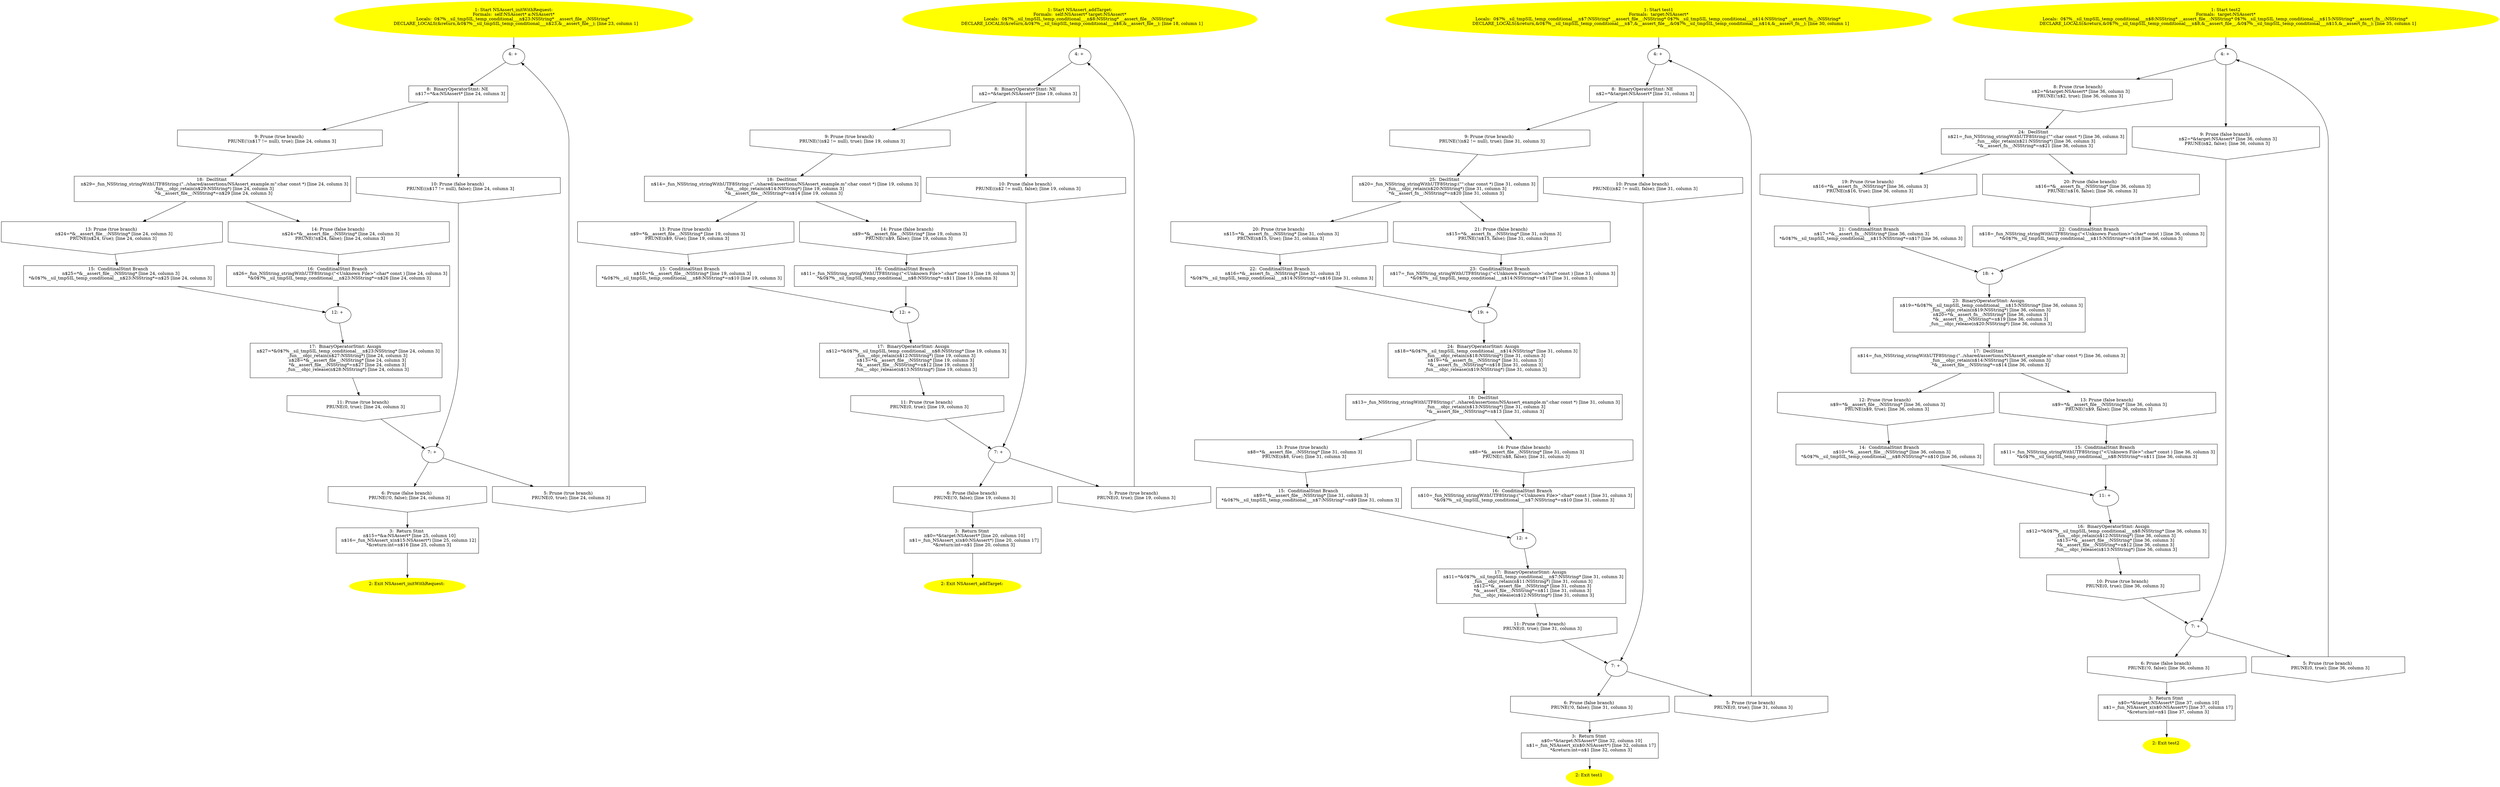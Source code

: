 /* @generated */
digraph iCFG {
"initWithRequest:#NSAssert#instance.aa6bdc90db5d0e020b6778cefe9a011f_1" [label="1: Start NSAssert_initWithRequest:\nFormals:  self:NSAssert* a:NSAssert*\nLocals:  0$?%__sil_tmpSIL_temp_conditional___n$23:NSString* __assert_file__:NSString* \n   DECLARE_LOCALS(&return,&0$?%__sil_tmpSIL_temp_conditional___n$23,&__assert_file__); [line 23, column 1]\n " color=yellow style=filled]
	

	 "initWithRequest:#NSAssert#instance.aa6bdc90db5d0e020b6778cefe9a011f_1" -> "initWithRequest:#NSAssert#instance.aa6bdc90db5d0e020b6778cefe9a011f_4" ;
"initWithRequest:#NSAssert#instance.aa6bdc90db5d0e020b6778cefe9a011f_2" [label="2: Exit NSAssert_initWithRequest: \n  " color=yellow style=filled]
	

"initWithRequest:#NSAssert#instance.aa6bdc90db5d0e020b6778cefe9a011f_3" [label="3:  Return Stmt \n   n$15=*&a:NSAssert* [line 25, column 10]\n  n$16=_fun_NSAssert_x(n$15:NSAssert*) [line 25, column 12]\n  *&return:int=n$16 [line 25, column 3]\n " shape="box"]
	

	 "initWithRequest:#NSAssert#instance.aa6bdc90db5d0e020b6778cefe9a011f_3" -> "initWithRequest:#NSAssert#instance.aa6bdc90db5d0e020b6778cefe9a011f_2" ;
"initWithRequest:#NSAssert#instance.aa6bdc90db5d0e020b6778cefe9a011f_4" [label="4: + \n  " ]
	

	 "initWithRequest:#NSAssert#instance.aa6bdc90db5d0e020b6778cefe9a011f_4" -> "initWithRequest:#NSAssert#instance.aa6bdc90db5d0e020b6778cefe9a011f_8" ;
"initWithRequest:#NSAssert#instance.aa6bdc90db5d0e020b6778cefe9a011f_5" [label="5: Prune (true branch) \n   PRUNE(0, true); [line 24, column 3]\n " shape="invhouse"]
	

	 "initWithRequest:#NSAssert#instance.aa6bdc90db5d0e020b6778cefe9a011f_5" -> "initWithRequest:#NSAssert#instance.aa6bdc90db5d0e020b6778cefe9a011f_4" ;
"initWithRequest:#NSAssert#instance.aa6bdc90db5d0e020b6778cefe9a011f_6" [label="6: Prune (false branch) \n   PRUNE(!0, false); [line 24, column 3]\n " shape="invhouse"]
	

	 "initWithRequest:#NSAssert#instance.aa6bdc90db5d0e020b6778cefe9a011f_6" -> "initWithRequest:#NSAssert#instance.aa6bdc90db5d0e020b6778cefe9a011f_3" ;
"initWithRequest:#NSAssert#instance.aa6bdc90db5d0e020b6778cefe9a011f_7" [label="7: + \n  " ]
	

	 "initWithRequest:#NSAssert#instance.aa6bdc90db5d0e020b6778cefe9a011f_7" -> "initWithRequest:#NSAssert#instance.aa6bdc90db5d0e020b6778cefe9a011f_5" ;
	 "initWithRequest:#NSAssert#instance.aa6bdc90db5d0e020b6778cefe9a011f_7" -> "initWithRequest:#NSAssert#instance.aa6bdc90db5d0e020b6778cefe9a011f_6" ;
"initWithRequest:#NSAssert#instance.aa6bdc90db5d0e020b6778cefe9a011f_8" [label="8:  BinaryOperatorStmt: NE \n   n$17=*&a:NSAssert* [line 24, column 3]\n " shape="box"]
	

	 "initWithRequest:#NSAssert#instance.aa6bdc90db5d0e020b6778cefe9a011f_8" -> "initWithRequest:#NSAssert#instance.aa6bdc90db5d0e020b6778cefe9a011f_9" ;
	 "initWithRequest:#NSAssert#instance.aa6bdc90db5d0e020b6778cefe9a011f_8" -> "initWithRequest:#NSAssert#instance.aa6bdc90db5d0e020b6778cefe9a011f_10" ;
"initWithRequest:#NSAssert#instance.aa6bdc90db5d0e020b6778cefe9a011f_9" [label="9: Prune (true branch) \n   PRUNE(!(n$17 != null), true); [line 24, column 3]\n " shape="invhouse"]
	

	 "initWithRequest:#NSAssert#instance.aa6bdc90db5d0e020b6778cefe9a011f_9" -> "initWithRequest:#NSAssert#instance.aa6bdc90db5d0e020b6778cefe9a011f_18" ;
"initWithRequest:#NSAssert#instance.aa6bdc90db5d0e020b6778cefe9a011f_10" [label="10: Prune (false branch) \n   PRUNE((n$17 != null), false); [line 24, column 3]\n " shape="invhouse"]
	

	 "initWithRequest:#NSAssert#instance.aa6bdc90db5d0e020b6778cefe9a011f_10" -> "initWithRequest:#NSAssert#instance.aa6bdc90db5d0e020b6778cefe9a011f_7" ;
"initWithRequest:#NSAssert#instance.aa6bdc90db5d0e020b6778cefe9a011f_11" [label="11: Prune (true branch) \n   PRUNE(0, true); [line 24, column 3]\n " shape="invhouse"]
	

	 "initWithRequest:#NSAssert#instance.aa6bdc90db5d0e020b6778cefe9a011f_11" -> "initWithRequest:#NSAssert#instance.aa6bdc90db5d0e020b6778cefe9a011f_7" ;
"initWithRequest:#NSAssert#instance.aa6bdc90db5d0e020b6778cefe9a011f_12" [label="12: + \n  " ]
	

	 "initWithRequest:#NSAssert#instance.aa6bdc90db5d0e020b6778cefe9a011f_12" -> "initWithRequest:#NSAssert#instance.aa6bdc90db5d0e020b6778cefe9a011f_17" ;
"initWithRequest:#NSAssert#instance.aa6bdc90db5d0e020b6778cefe9a011f_13" [label="13: Prune (true branch) \n   n$24=*&__assert_file__:NSString* [line 24, column 3]\n  PRUNE(n$24, true); [line 24, column 3]\n " shape="invhouse"]
	

	 "initWithRequest:#NSAssert#instance.aa6bdc90db5d0e020b6778cefe9a011f_13" -> "initWithRequest:#NSAssert#instance.aa6bdc90db5d0e020b6778cefe9a011f_15" ;
"initWithRequest:#NSAssert#instance.aa6bdc90db5d0e020b6778cefe9a011f_14" [label="14: Prune (false branch) \n   n$24=*&__assert_file__:NSString* [line 24, column 3]\n  PRUNE(!n$24, false); [line 24, column 3]\n " shape="invhouse"]
	

	 "initWithRequest:#NSAssert#instance.aa6bdc90db5d0e020b6778cefe9a011f_14" -> "initWithRequest:#NSAssert#instance.aa6bdc90db5d0e020b6778cefe9a011f_16" ;
"initWithRequest:#NSAssert#instance.aa6bdc90db5d0e020b6778cefe9a011f_15" [label="15:  ConditinalStmt Branch \n   n$25=*&__assert_file__:NSString* [line 24, column 3]\n  *&0$?%__sil_tmpSIL_temp_conditional___n$23:NSString*=n$25 [line 24, column 3]\n " shape="box"]
	

	 "initWithRequest:#NSAssert#instance.aa6bdc90db5d0e020b6778cefe9a011f_15" -> "initWithRequest:#NSAssert#instance.aa6bdc90db5d0e020b6778cefe9a011f_12" ;
"initWithRequest:#NSAssert#instance.aa6bdc90db5d0e020b6778cefe9a011f_16" [label="16:  ConditinalStmt Branch \n   n$26=_fun_NSString_stringWithUTF8String:(\"<Unknown File>\":char* const ) [line 24, column 3]\n  *&0$?%__sil_tmpSIL_temp_conditional___n$23:NSString*=n$26 [line 24, column 3]\n " shape="box"]
	

	 "initWithRequest:#NSAssert#instance.aa6bdc90db5d0e020b6778cefe9a011f_16" -> "initWithRequest:#NSAssert#instance.aa6bdc90db5d0e020b6778cefe9a011f_12" ;
"initWithRequest:#NSAssert#instance.aa6bdc90db5d0e020b6778cefe9a011f_17" [label="17:  BinaryOperatorStmt: Assign \n   n$27=*&0$?%__sil_tmpSIL_temp_conditional___n$23:NSString* [line 24, column 3]\n  _fun___objc_retain(n$27:NSString*) [line 24, column 3]\n  n$28=*&__assert_file__:NSString* [line 24, column 3]\n  *&__assert_file__:NSString*=n$27 [line 24, column 3]\n  _fun___objc_release(n$28:NSString*) [line 24, column 3]\n " shape="box"]
	

	 "initWithRequest:#NSAssert#instance.aa6bdc90db5d0e020b6778cefe9a011f_17" -> "initWithRequest:#NSAssert#instance.aa6bdc90db5d0e020b6778cefe9a011f_11" ;
"initWithRequest:#NSAssert#instance.aa6bdc90db5d0e020b6778cefe9a011f_18" [label="18:  DeclStmt \n   n$29=_fun_NSString_stringWithUTF8String:(\"../shared/assertions/NSAssert_example.m\":char const *) [line 24, column 3]\n  _fun___objc_retain(n$29:NSString*) [line 24, column 3]\n  *&__assert_file__:NSString*=n$29 [line 24, column 3]\n " shape="box"]
	

	 "initWithRequest:#NSAssert#instance.aa6bdc90db5d0e020b6778cefe9a011f_18" -> "initWithRequest:#NSAssert#instance.aa6bdc90db5d0e020b6778cefe9a011f_13" ;
	 "initWithRequest:#NSAssert#instance.aa6bdc90db5d0e020b6778cefe9a011f_18" -> "initWithRequest:#NSAssert#instance.aa6bdc90db5d0e020b6778cefe9a011f_14" ;
"addTarget:#NSAssert#instance.69cefe4d9cf64204d99f63924a056673_1" [label="1: Start NSAssert_addTarget:\nFormals:  self:NSAssert* target:NSAssert*\nLocals:  0$?%__sil_tmpSIL_temp_conditional___n$8:NSString* __assert_file__:NSString* \n   DECLARE_LOCALS(&return,&0$?%__sil_tmpSIL_temp_conditional___n$8,&__assert_file__); [line 18, column 1]\n " color=yellow style=filled]
	

	 "addTarget:#NSAssert#instance.69cefe4d9cf64204d99f63924a056673_1" -> "addTarget:#NSAssert#instance.69cefe4d9cf64204d99f63924a056673_4" ;
"addTarget:#NSAssert#instance.69cefe4d9cf64204d99f63924a056673_2" [label="2: Exit NSAssert_addTarget: \n  " color=yellow style=filled]
	

"addTarget:#NSAssert#instance.69cefe4d9cf64204d99f63924a056673_3" [label="3:  Return Stmt \n   n$0=*&target:NSAssert* [line 20, column 10]\n  n$1=_fun_NSAssert_x(n$0:NSAssert*) [line 20, column 17]\n  *&return:int=n$1 [line 20, column 3]\n " shape="box"]
	

	 "addTarget:#NSAssert#instance.69cefe4d9cf64204d99f63924a056673_3" -> "addTarget:#NSAssert#instance.69cefe4d9cf64204d99f63924a056673_2" ;
"addTarget:#NSAssert#instance.69cefe4d9cf64204d99f63924a056673_4" [label="4: + \n  " ]
	

	 "addTarget:#NSAssert#instance.69cefe4d9cf64204d99f63924a056673_4" -> "addTarget:#NSAssert#instance.69cefe4d9cf64204d99f63924a056673_8" ;
"addTarget:#NSAssert#instance.69cefe4d9cf64204d99f63924a056673_5" [label="5: Prune (true branch) \n   PRUNE(0, true); [line 19, column 3]\n " shape="invhouse"]
	

	 "addTarget:#NSAssert#instance.69cefe4d9cf64204d99f63924a056673_5" -> "addTarget:#NSAssert#instance.69cefe4d9cf64204d99f63924a056673_4" ;
"addTarget:#NSAssert#instance.69cefe4d9cf64204d99f63924a056673_6" [label="6: Prune (false branch) \n   PRUNE(!0, false); [line 19, column 3]\n " shape="invhouse"]
	

	 "addTarget:#NSAssert#instance.69cefe4d9cf64204d99f63924a056673_6" -> "addTarget:#NSAssert#instance.69cefe4d9cf64204d99f63924a056673_3" ;
"addTarget:#NSAssert#instance.69cefe4d9cf64204d99f63924a056673_7" [label="7: + \n  " ]
	

	 "addTarget:#NSAssert#instance.69cefe4d9cf64204d99f63924a056673_7" -> "addTarget:#NSAssert#instance.69cefe4d9cf64204d99f63924a056673_5" ;
	 "addTarget:#NSAssert#instance.69cefe4d9cf64204d99f63924a056673_7" -> "addTarget:#NSAssert#instance.69cefe4d9cf64204d99f63924a056673_6" ;
"addTarget:#NSAssert#instance.69cefe4d9cf64204d99f63924a056673_8" [label="8:  BinaryOperatorStmt: NE \n   n$2=*&target:NSAssert* [line 19, column 3]\n " shape="box"]
	

	 "addTarget:#NSAssert#instance.69cefe4d9cf64204d99f63924a056673_8" -> "addTarget:#NSAssert#instance.69cefe4d9cf64204d99f63924a056673_9" ;
	 "addTarget:#NSAssert#instance.69cefe4d9cf64204d99f63924a056673_8" -> "addTarget:#NSAssert#instance.69cefe4d9cf64204d99f63924a056673_10" ;
"addTarget:#NSAssert#instance.69cefe4d9cf64204d99f63924a056673_9" [label="9: Prune (true branch) \n   PRUNE(!(n$2 != null), true); [line 19, column 3]\n " shape="invhouse"]
	

	 "addTarget:#NSAssert#instance.69cefe4d9cf64204d99f63924a056673_9" -> "addTarget:#NSAssert#instance.69cefe4d9cf64204d99f63924a056673_18" ;
"addTarget:#NSAssert#instance.69cefe4d9cf64204d99f63924a056673_10" [label="10: Prune (false branch) \n   PRUNE((n$2 != null), false); [line 19, column 3]\n " shape="invhouse"]
	

	 "addTarget:#NSAssert#instance.69cefe4d9cf64204d99f63924a056673_10" -> "addTarget:#NSAssert#instance.69cefe4d9cf64204d99f63924a056673_7" ;
"addTarget:#NSAssert#instance.69cefe4d9cf64204d99f63924a056673_11" [label="11: Prune (true branch) \n   PRUNE(0, true); [line 19, column 3]\n " shape="invhouse"]
	

	 "addTarget:#NSAssert#instance.69cefe4d9cf64204d99f63924a056673_11" -> "addTarget:#NSAssert#instance.69cefe4d9cf64204d99f63924a056673_7" ;
"addTarget:#NSAssert#instance.69cefe4d9cf64204d99f63924a056673_12" [label="12: + \n  " ]
	

	 "addTarget:#NSAssert#instance.69cefe4d9cf64204d99f63924a056673_12" -> "addTarget:#NSAssert#instance.69cefe4d9cf64204d99f63924a056673_17" ;
"addTarget:#NSAssert#instance.69cefe4d9cf64204d99f63924a056673_13" [label="13: Prune (true branch) \n   n$9=*&__assert_file__:NSString* [line 19, column 3]\n  PRUNE(n$9, true); [line 19, column 3]\n " shape="invhouse"]
	

	 "addTarget:#NSAssert#instance.69cefe4d9cf64204d99f63924a056673_13" -> "addTarget:#NSAssert#instance.69cefe4d9cf64204d99f63924a056673_15" ;
"addTarget:#NSAssert#instance.69cefe4d9cf64204d99f63924a056673_14" [label="14: Prune (false branch) \n   n$9=*&__assert_file__:NSString* [line 19, column 3]\n  PRUNE(!n$9, false); [line 19, column 3]\n " shape="invhouse"]
	

	 "addTarget:#NSAssert#instance.69cefe4d9cf64204d99f63924a056673_14" -> "addTarget:#NSAssert#instance.69cefe4d9cf64204d99f63924a056673_16" ;
"addTarget:#NSAssert#instance.69cefe4d9cf64204d99f63924a056673_15" [label="15:  ConditinalStmt Branch \n   n$10=*&__assert_file__:NSString* [line 19, column 3]\n  *&0$?%__sil_tmpSIL_temp_conditional___n$8:NSString*=n$10 [line 19, column 3]\n " shape="box"]
	

	 "addTarget:#NSAssert#instance.69cefe4d9cf64204d99f63924a056673_15" -> "addTarget:#NSAssert#instance.69cefe4d9cf64204d99f63924a056673_12" ;
"addTarget:#NSAssert#instance.69cefe4d9cf64204d99f63924a056673_16" [label="16:  ConditinalStmt Branch \n   n$11=_fun_NSString_stringWithUTF8String:(\"<Unknown File>\":char* const ) [line 19, column 3]\n  *&0$?%__sil_tmpSIL_temp_conditional___n$8:NSString*=n$11 [line 19, column 3]\n " shape="box"]
	

	 "addTarget:#NSAssert#instance.69cefe4d9cf64204d99f63924a056673_16" -> "addTarget:#NSAssert#instance.69cefe4d9cf64204d99f63924a056673_12" ;
"addTarget:#NSAssert#instance.69cefe4d9cf64204d99f63924a056673_17" [label="17:  BinaryOperatorStmt: Assign \n   n$12=*&0$?%__sil_tmpSIL_temp_conditional___n$8:NSString* [line 19, column 3]\n  _fun___objc_retain(n$12:NSString*) [line 19, column 3]\n  n$13=*&__assert_file__:NSString* [line 19, column 3]\n  *&__assert_file__:NSString*=n$12 [line 19, column 3]\n  _fun___objc_release(n$13:NSString*) [line 19, column 3]\n " shape="box"]
	

	 "addTarget:#NSAssert#instance.69cefe4d9cf64204d99f63924a056673_17" -> "addTarget:#NSAssert#instance.69cefe4d9cf64204d99f63924a056673_11" ;
"addTarget:#NSAssert#instance.69cefe4d9cf64204d99f63924a056673_18" [label="18:  DeclStmt \n   n$14=_fun_NSString_stringWithUTF8String:(\"../shared/assertions/NSAssert_example.m\":char const *) [line 19, column 3]\n  _fun___objc_retain(n$14:NSString*) [line 19, column 3]\n  *&__assert_file__:NSString*=n$14 [line 19, column 3]\n " shape="box"]
	

	 "addTarget:#NSAssert#instance.69cefe4d9cf64204d99f63924a056673_18" -> "addTarget:#NSAssert#instance.69cefe4d9cf64204d99f63924a056673_13" ;
	 "addTarget:#NSAssert#instance.69cefe4d9cf64204d99f63924a056673_18" -> "addTarget:#NSAssert#instance.69cefe4d9cf64204d99f63924a056673_14" ;
"test1.5a105e8b9d40e1329780d62ea2265d8a_1" [label="1: Start test1\nFormals:  target:NSAssert*\nLocals:  0$?%__sil_tmpSIL_temp_conditional___n$7:NSString* __assert_file__:NSString* 0$?%__sil_tmpSIL_temp_conditional___n$14:NSString* __assert_fn__:NSString* \n   DECLARE_LOCALS(&return,&0$?%__sil_tmpSIL_temp_conditional___n$7,&__assert_file__,&0$?%__sil_tmpSIL_temp_conditional___n$14,&__assert_fn__); [line 30, column 1]\n " color=yellow style=filled]
	

	 "test1.5a105e8b9d40e1329780d62ea2265d8a_1" -> "test1.5a105e8b9d40e1329780d62ea2265d8a_4" ;
"test1.5a105e8b9d40e1329780d62ea2265d8a_2" [label="2: Exit test1 \n  " color=yellow style=filled]
	

"test1.5a105e8b9d40e1329780d62ea2265d8a_3" [label="3:  Return Stmt \n   n$0=*&target:NSAssert* [line 32, column 10]\n  n$1=_fun_NSAssert_x(n$0:NSAssert*) [line 32, column 17]\n  *&return:int=n$1 [line 32, column 3]\n " shape="box"]
	

	 "test1.5a105e8b9d40e1329780d62ea2265d8a_3" -> "test1.5a105e8b9d40e1329780d62ea2265d8a_2" ;
"test1.5a105e8b9d40e1329780d62ea2265d8a_4" [label="4: + \n  " ]
	

	 "test1.5a105e8b9d40e1329780d62ea2265d8a_4" -> "test1.5a105e8b9d40e1329780d62ea2265d8a_8" ;
"test1.5a105e8b9d40e1329780d62ea2265d8a_5" [label="5: Prune (true branch) \n   PRUNE(0, true); [line 31, column 3]\n " shape="invhouse"]
	

	 "test1.5a105e8b9d40e1329780d62ea2265d8a_5" -> "test1.5a105e8b9d40e1329780d62ea2265d8a_4" ;
"test1.5a105e8b9d40e1329780d62ea2265d8a_6" [label="6: Prune (false branch) \n   PRUNE(!0, false); [line 31, column 3]\n " shape="invhouse"]
	

	 "test1.5a105e8b9d40e1329780d62ea2265d8a_6" -> "test1.5a105e8b9d40e1329780d62ea2265d8a_3" ;
"test1.5a105e8b9d40e1329780d62ea2265d8a_7" [label="7: + \n  " ]
	

	 "test1.5a105e8b9d40e1329780d62ea2265d8a_7" -> "test1.5a105e8b9d40e1329780d62ea2265d8a_5" ;
	 "test1.5a105e8b9d40e1329780d62ea2265d8a_7" -> "test1.5a105e8b9d40e1329780d62ea2265d8a_6" ;
"test1.5a105e8b9d40e1329780d62ea2265d8a_8" [label="8:  BinaryOperatorStmt: NE \n   n$2=*&target:NSAssert* [line 31, column 3]\n " shape="box"]
	

	 "test1.5a105e8b9d40e1329780d62ea2265d8a_8" -> "test1.5a105e8b9d40e1329780d62ea2265d8a_9" ;
	 "test1.5a105e8b9d40e1329780d62ea2265d8a_8" -> "test1.5a105e8b9d40e1329780d62ea2265d8a_10" ;
"test1.5a105e8b9d40e1329780d62ea2265d8a_9" [label="9: Prune (true branch) \n   PRUNE(!(n$2 != null), true); [line 31, column 3]\n " shape="invhouse"]
	

	 "test1.5a105e8b9d40e1329780d62ea2265d8a_9" -> "test1.5a105e8b9d40e1329780d62ea2265d8a_25" ;
"test1.5a105e8b9d40e1329780d62ea2265d8a_10" [label="10: Prune (false branch) \n   PRUNE((n$2 != null), false); [line 31, column 3]\n " shape="invhouse"]
	

	 "test1.5a105e8b9d40e1329780d62ea2265d8a_10" -> "test1.5a105e8b9d40e1329780d62ea2265d8a_7" ;
"test1.5a105e8b9d40e1329780d62ea2265d8a_11" [label="11: Prune (true branch) \n   PRUNE(0, true); [line 31, column 3]\n " shape="invhouse"]
	

	 "test1.5a105e8b9d40e1329780d62ea2265d8a_11" -> "test1.5a105e8b9d40e1329780d62ea2265d8a_7" ;
"test1.5a105e8b9d40e1329780d62ea2265d8a_12" [label="12: + \n  " ]
	

	 "test1.5a105e8b9d40e1329780d62ea2265d8a_12" -> "test1.5a105e8b9d40e1329780d62ea2265d8a_17" ;
"test1.5a105e8b9d40e1329780d62ea2265d8a_13" [label="13: Prune (true branch) \n   n$8=*&__assert_file__:NSString* [line 31, column 3]\n  PRUNE(n$8, true); [line 31, column 3]\n " shape="invhouse"]
	

	 "test1.5a105e8b9d40e1329780d62ea2265d8a_13" -> "test1.5a105e8b9d40e1329780d62ea2265d8a_15" ;
"test1.5a105e8b9d40e1329780d62ea2265d8a_14" [label="14: Prune (false branch) \n   n$8=*&__assert_file__:NSString* [line 31, column 3]\n  PRUNE(!n$8, false); [line 31, column 3]\n " shape="invhouse"]
	

	 "test1.5a105e8b9d40e1329780d62ea2265d8a_14" -> "test1.5a105e8b9d40e1329780d62ea2265d8a_16" ;
"test1.5a105e8b9d40e1329780d62ea2265d8a_15" [label="15:  ConditinalStmt Branch \n   n$9=*&__assert_file__:NSString* [line 31, column 3]\n  *&0$?%__sil_tmpSIL_temp_conditional___n$7:NSString*=n$9 [line 31, column 3]\n " shape="box"]
	

	 "test1.5a105e8b9d40e1329780d62ea2265d8a_15" -> "test1.5a105e8b9d40e1329780d62ea2265d8a_12" ;
"test1.5a105e8b9d40e1329780d62ea2265d8a_16" [label="16:  ConditinalStmt Branch \n   n$10=_fun_NSString_stringWithUTF8String:(\"<Unknown File>\":char* const ) [line 31, column 3]\n  *&0$?%__sil_tmpSIL_temp_conditional___n$7:NSString*=n$10 [line 31, column 3]\n " shape="box"]
	

	 "test1.5a105e8b9d40e1329780d62ea2265d8a_16" -> "test1.5a105e8b9d40e1329780d62ea2265d8a_12" ;
"test1.5a105e8b9d40e1329780d62ea2265d8a_17" [label="17:  BinaryOperatorStmt: Assign \n   n$11=*&0$?%__sil_tmpSIL_temp_conditional___n$7:NSString* [line 31, column 3]\n  _fun___objc_retain(n$11:NSString*) [line 31, column 3]\n  n$12=*&__assert_file__:NSString* [line 31, column 3]\n  *&__assert_file__:NSString*=n$11 [line 31, column 3]\n  _fun___objc_release(n$12:NSString*) [line 31, column 3]\n " shape="box"]
	

	 "test1.5a105e8b9d40e1329780d62ea2265d8a_17" -> "test1.5a105e8b9d40e1329780d62ea2265d8a_11" ;
"test1.5a105e8b9d40e1329780d62ea2265d8a_18" [label="18:  DeclStmt \n   n$13=_fun_NSString_stringWithUTF8String:(\"../shared/assertions/NSAssert_example.m\":char const *) [line 31, column 3]\n  _fun___objc_retain(n$13:NSString*) [line 31, column 3]\n  *&__assert_file__:NSString*=n$13 [line 31, column 3]\n " shape="box"]
	

	 "test1.5a105e8b9d40e1329780d62ea2265d8a_18" -> "test1.5a105e8b9d40e1329780d62ea2265d8a_13" ;
	 "test1.5a105e8b9d40e1329780d62ea2265d8a_18" -> "test1.5a105e8b9d40e1329780d62ea2265d8a_14" ;
"test1.5a105e8b9d40e1329780d62ea2265d8a_19" [label="19: + \n  " ]
	

	 "test1.5a105e8b9d40e1329780d62ea2265d8a_19" -> "test1.5a105e8b9d40e1329780d62ea2265d8a_24" ;
"test1.5a105e8b9d40e1329780d62ea2265d8a_20" [label="20: Prune (true branch) \n   n$15=*&__assert_fn__:NSString* [line 31, column 3]\n  PRUNE(n$15, true); [line 31, column 3]\n " shape="invhouse"]
	

	 "test1.5a105e8b9d40e1329780d62ea2265d8a_20" -> "test1.5a105e8b9d40e1329780d62ea2265d8a_22" ;
"test1.5a105e8b9d40e1329780d62ea2265d8a_21" [label="21: Prune (false branch) \n   n$15=*&__assert_fn__:NSString* [line 31, column 3]\n  PRUNE(!n$15, false); [line 31, column 3]\n " shape="invhouse"]
	

	 "test1.5a105e8b9d40e1329780d62ea2265d8a_21" -> "test1.5a105e8b9d40e1329780d62ea2265d8a_23" ;
"test1.5a105e8b9d40e1329780d62ea2265d8a_22" [label="22:  ConditinalStmt Branch \n   n$16=*&__assert_fn__:NSString* [line 31, column 3]\n  *&0$?%__sil_tmpSIL_temp_conditional___n$14:NSString*=n$16 [line 31, column 3]\n " shape="box"]
	

	 "test1.5a105e8b9d40e1329780d62ea2265d8a_22" -> "test1.5a105e8b9d40e1329780d62ea2265d8a_19" ;
"test1.5a105e8b9d40e1329780d62ea2265d8a_23" [label="23:  ConditinalStmt Branch \n   n$17=_fun_NSString_stringWithUTF8String:(\"<Unknown Function>\":char* const ) [line 31, column 3]\n  *&0$?%__sil_tmpSIL_temp_conditional___n$14:NSString*=n$17 [line 31, column 3]\n " shape="box"]
	

	 "test1.5a105e8b9d40e1329780d62ea2265d8a_23" -> "test1.5a105e8b9d40e1329780d62ea2265d8a_19" ;
"test1.5a105e8b9d40e1329780d62ea2265d8a_24" [label="24:  BinaryOperatorStmt: Assign \n   n$18=*&0$?%__sil_tmpSIL_temp_conditional___n$14:NSString* [line 31, column 3]\n  _fun___objc_retain(n$18:NSString*) [line 31, column 3]\n  n$19=*&__assert_fn__:NSString* [line 31, column 3]\n  *&__assert_fn__:NSString*=n$18 [line 31, column 3]\n  _fun___objc_release(n$19:NSString*) [line 31, column 3]\n " shape="box"]
	

	 "test1.5a105e8b9d40e1329780d62ea2265d8a_24" -> "test1.5a105e8b9d40e1329780d62ea2265d8a_18" ;
"test1.5a105e8b9d40e1329780d62ea2265d8a_25" [label="25:  DeclStmt \n   n$20=_fun_NSString_stringWithUTF8String:(\"\":char const *) [line 31, column 3]\n  _fun___objc_retain(n$20:NSString*) [line 31, column 3]\n  *&__assert_fn__:NSString*=n$20 [line 31, column 3]\n " shape="box"]
	

	 "test1.5a105e8b9d40e1329780d62ea2265d8a_25" -> "test1.5a105e8b9d40e1329780d62ea2265d8a_20" ;
	 "test1.5a105e8b9d40e1329780d62ea2265d8a_25" -> "test1.5a105e8b9d40e1329780d62ea2265d8a_21" ;
"test2.ad0234829205b9033196ba818f7a872b_1" [label="1: Start test2\nFormals:  target:NSAssert*\nLocals:  0$?%__sil_tmpSIL_temp_conditional___n$8:NSString* __assert_file__:NSString* 0$?%__sil_tmpSIL_temp_conditional___n$15:NSString* __assert_fn__:NSString* \n   DECLARE_LOCALS(&return,&0$?%__sil_tmpSIL_temp_conditional___n$8,&__assert_file__,&0$?%__sil_tmpSIL_temp_conditional___n$15,&__assert_fn__); [line 35, column 1]\n " color=yellow style=filled]
	

	 "test2.ad0234829205b9033196ba818f7a872b_1" -> "test2.ad0234829205b9033196ba818f7a872b_4" ;
"test2.ad0234829205b9033196ba818f7a872b_2" [label="2: Exit test2 \n  " color=yellow style=filled]
	

"test2.ad0234829205b9033196ba818f7a872b_3" [label="3:  Return Stmt \n   n$0=*&target:NSAssert* [line 37, column 10]\n  n$1=_fun_NSAssert_x(n$0:NSAssert*) [line 37, column 17]\n  *&return:int=n$1 [line 37, column 3]\n " shape="box"]
	

	 "test2.ad0234829205b9033196ba818f7a872b_3" -> "test2.ad0234829205b9033196ba818f7a872b_2" ;
"test2.ad0234829205b9033196ba818f7a872b_4" [label="4: + \n  " ]
	

	 "test2.ad0234829205b9033196ba818f7a872b_4" -> "test2.ad0234829205b9033196ba818f7a872b_8" ;
	 "test2.ad0234829205b9033196ba818f7a872b_4" -> "test2.ad0234829205b9033196ba818f7a872b_9" ;
"test2.ad0234829205b9033196ba818f7a872b_5" [label="5: Prune (true branch) \n   PRUNE(0, true); [line 36, column 3]\n " shape="invhouse"]
	

	 "test2.ad0234829205b9033196ba818f7a872b_5" -> "test2.ad0234829205b9033196ba818f7a872b_4" ;
"test2.ad0234829205b9033196ba818f7a872b_6" [label="6: Prune (false branch) \n   PRUNE(!0, false); [line 36, column 3]\n " shape="invhouse"]
	

	 "test2.ad0234829205b9033196ba818f7a872b_6" -> "test2.ad0234829205b9033196ba818f7a872b_3" ;
"test2.ad0234829205b9033196ba818f7a872b_7" [label="7: + \n  " ]
	

	 "test2.ad0234829205b9033196ba818f7a872b_7" -> "test2.ad0234829205b9033196ba818f7a872b_5" ;
	 "test2.ad0234829205b9033196ba818f7a872b_7" -> "test2.ad0234829205b9033196ba818f7a872b_6" ;
"test2.ad0234829205b9033196ba818f7a872b_8" [label="8: Prune (true branch) \n   n$2=*&target:NSAssert* [line 36, column 3]\n  PRUNE(!n$2, true); [line 36, column 3]\n " shape="invhouse"]
	

	 "test2.ad0234829205b9033196ba818f7a872b_8" -> "test2.ad0234829205b9033196ba818f7a872b_24" ;
"test2.ad0234829205b9033196ba818f7a872b_9" [label="9: Prune (false branch) \n   n$2=*&target:NSAssert* [line 36, column 3]\n  PRUNE(n$2, false); [line 36, column 3]\n " shape="invhouse"]
	

	 "test2.ad0234829205b9033196ba818f7a872b_9" -> "test2.ad0234829205b9033196ba818f7a872b_7" ;
"test2.ad0234829205b9033196ba818f7a872b_10" [label="10: Prune (true branch) \n   PRUNE(0, true); [line 36, column 3]\n " shape="invhouse"]
	

	 "test2.ad0234829205b9033196ba818f7a872b_10" -> "test2.ad0234829205b9033196ba818f7a872b_7" ;
"test2.ad0234829205b9033196ba818f7a872b_11" [label="11: + \n  " ]
	

	 "test2.ad0234829205b9033196ba818f7a872b_11" -> "test2.ad0234829205b9033196ba818f7a872b_16" ;
"test2.ad0234829205b9033196ba818f7a872b_12" [label="12: Prune (true branch) \n   n$9=*&__assert_file__:NSString* [line 36, column 3]\n  PRUNE(n$9, true); [line 36, column 3]\n " shape="invhouse"]
	

	 "test2.ad0234829205b9033196ba818f7a872b_12" -> "test2.ad0234829205b9033196ba818f7a872b_14" ;
"test2.ad0234829205b9033196ba818f7a872b_13" [label="13: Prune (false branch) \n   n$9=*&__assert_file__:NSString* [line 36, column 3]\n  PRUNE(!n$9, false); [line 36, column 3]\n " shape="invhouse"]
	

	 "test2.ad0234829205b9033196ba818f7a872b_13" -> "test2.ad0234829205b9033196ba818f7a872b_15" ;
"test2.ad0234829205b9033196ba818f7a872b_14" [label="14:  ConditinalStmt Branch \n   n$10=*&__assert_file__:NSString* [line 36, column 3]\n  *&0$?%__sil_tmpSIL_temp_conditional___n$8:NSString*=n$10 [line 36, column 3]\n " shape="box"]
	

	 "test2.ad0234829205b9033196ba818f7a872b_14" -> "test2.ad0234829205b9033196ba818f7a872b_11" ;
"test2.ad0234829205b9033196ba818f7a872b_15" [label="15:  ConditinalStmt Branch \n   n$11=_fun_NSString_stringWithUTF8String:(\"<Unknown File>\":char* const ) [line 36, column 3]\n  *&0$?%__sil_tmpSIL_temp_conditional___n$8:NSString*=n$11 [line 36, column 3]\n " shape="box"]
	

	 "test2.ad0234829205b9033196ba818f7a872b_15" -> "test2.ad0234829205b9033196ba818f7a872b_11" ;
"test2.ad0234829205b9033196ba818f7a872b_16" [label="16:  BinaryOperatorStmt: Assign \n   n$12=*&0$?%__sil_tmpSIL_temp_conditional___n$8:NSString* [line 36, column 3]\n  _fun___objc_retain(n$12:NSString*) [line 36, column 3]\n  n$13=*&__assert_file__:NSString* [line 36, column 3]\n  *&__assert_file__:NSString*=n$12 [line 36, column 3]\n  _fun___objc_release(n$13:NSString*) [line 36, column 3]\n " shape="box"]
	

	 "test2.ad0234829205b9033196ba818f7a872b_16" -> "test2.ad0234829205b9033196ba818f7a872b_10" ;
"test2.ad0234829205b9033196ba818f7a872b_17" [label="17:  DeclStmt \n   n$14=_fun_NSString_stringWithUTF8String:(\"../shared/assertions/NSAssert_example.m\":char const *) [line 36, column 3]\n  _fun___objc_retain(n$14:NSString*) [line 36, column 3]\n  *&__assert_file__:NSString*=n$14 [line 36, column 3]\n " shape="box"]
	

	 "test2.ad0234829205b9033196ba818f7a872b_17" -> "test2.ad0234829205b9033196ba818f7a872b_12" ;
	 "test2.ad0234829205b9033196ba818f7a872b_17" -> "test2.ad0234829205b9033196ba818f7a872b_13" ;
"test2.ad0234829205b9033196ba818f7a872b_18" [label="18: + \n  " ]
	

	 "test2.ad0234829205b9033196ba818f7a872b_18" -> "test2.ad0234829205b9033196ba818f7a872b_23" ;
"test2.ad0234829205b9033196ba818f7a872b_19" [label="19: Prune (true branch) \n   n$16=*&__assert_fn__:NSString* [line 36, column 3]\n  PRUNE(n$16, true); [line 36, column 3]\n " shape="invhouse"]
	

	 "test2.ad0234829205b9033196ba818f7a872b_19" -> "test2.ad0234829205b9033196ba818f7a872b_21" ;
"test2.ad0234829205b9033196ba818f7a872b_20" [label="20: Prune (false branch) \n   n$16=*&__assert_fn__:NSString* [line 36, column 3]\n  PRUNE(!n$16, false); [line 36, column 3]\n " shape="invhouse"]
	

	 "test2.ad0234829205b9033196ba818f7a872b_20" -> "test2.ad0234829205b9033196ba818f7a872b_22" ;
"test2.ad0234829205b9033196ba818f7a872b_21" [label="21:  ConditinalStmt Branch \n   n$17=*&__assert_fn__:NSString* [line 36, column 3]\n  *&0$?%__sil_tmpSIL_temp_conditional___n$15:NSString*=n$17 [line 36, column 3]\n " shape="box"]
	

	 "test2.ad0234829205b9033196ba818f7a872b_21" -> "test2.ad0234829205b9033196ba818f7a872b_18" ;
"test2.ad0234829205b9033196ba818f7a872b_22" [label="22:  ConditinalStmt Branch \n   n$18=_fun_NSString_stringWithUTF8String:(\"<Unknown Function>\":char* const ) [line 36, column 3]\n  *&0$?%__sil_tmpSIL_temp_conditional___n$15:NSString*=n$18 [line 36, column 3]\n " shape="box"]
	

	 "test2.ad0234829205b9033196ba818f7a872b_22" -> "test2.ad0234829205b9033196ba818f7a872b_18" ;
"test2.ad0234829205b9033196ba818f7a872b_23" [label="23:  BinaryOperatorStmt: Assign \n   n$19=*&0$?%__sil_tmpSIL_temp_conditional___n$15:NSString* [line 36, column 3]\n  _fun___objc_retain(n$19:NSString*) [line 36, column 3]\n  n$20=*&__assert_fn__:NSString* [line 36, column 3]\n  *&__assert_fn__:NSString*=n$19 [line 36, column 3]\n  _fun___objc_release(n$20:NSString*) [line 36, column 3]\n " shape="box"]
	

	 "test2.ad0234829205b9033196ba818f7a872b_23" -> "test2.ad0234829205b9033196ba818f7a872b_17" ;
"test2.ad0234829205b9033196ba818f7a872b_24" [label="24:  DeclStmt \n   n$21=_fun_NSString_stringWithUTF8String:(\"\":char const *) [line 36, column 3]\n  _fun___objc_retain(n$21:NSString*) [line 36, column 3]\n  *&__assert_fn__:NSString*=n$21 [line 36, column 3]\n " shape="box"]
	

	 "test2.ad0234829205b9033196ba818f7a872b_24" -> "test2.ad0234829205b9033196ba818f7a872b_19" ;
	 "test2.ad0234829205b9033196ba818f7a872b_24" -> "test2.ad0234829205b9033196ba818f7a872b_20" ;
}
